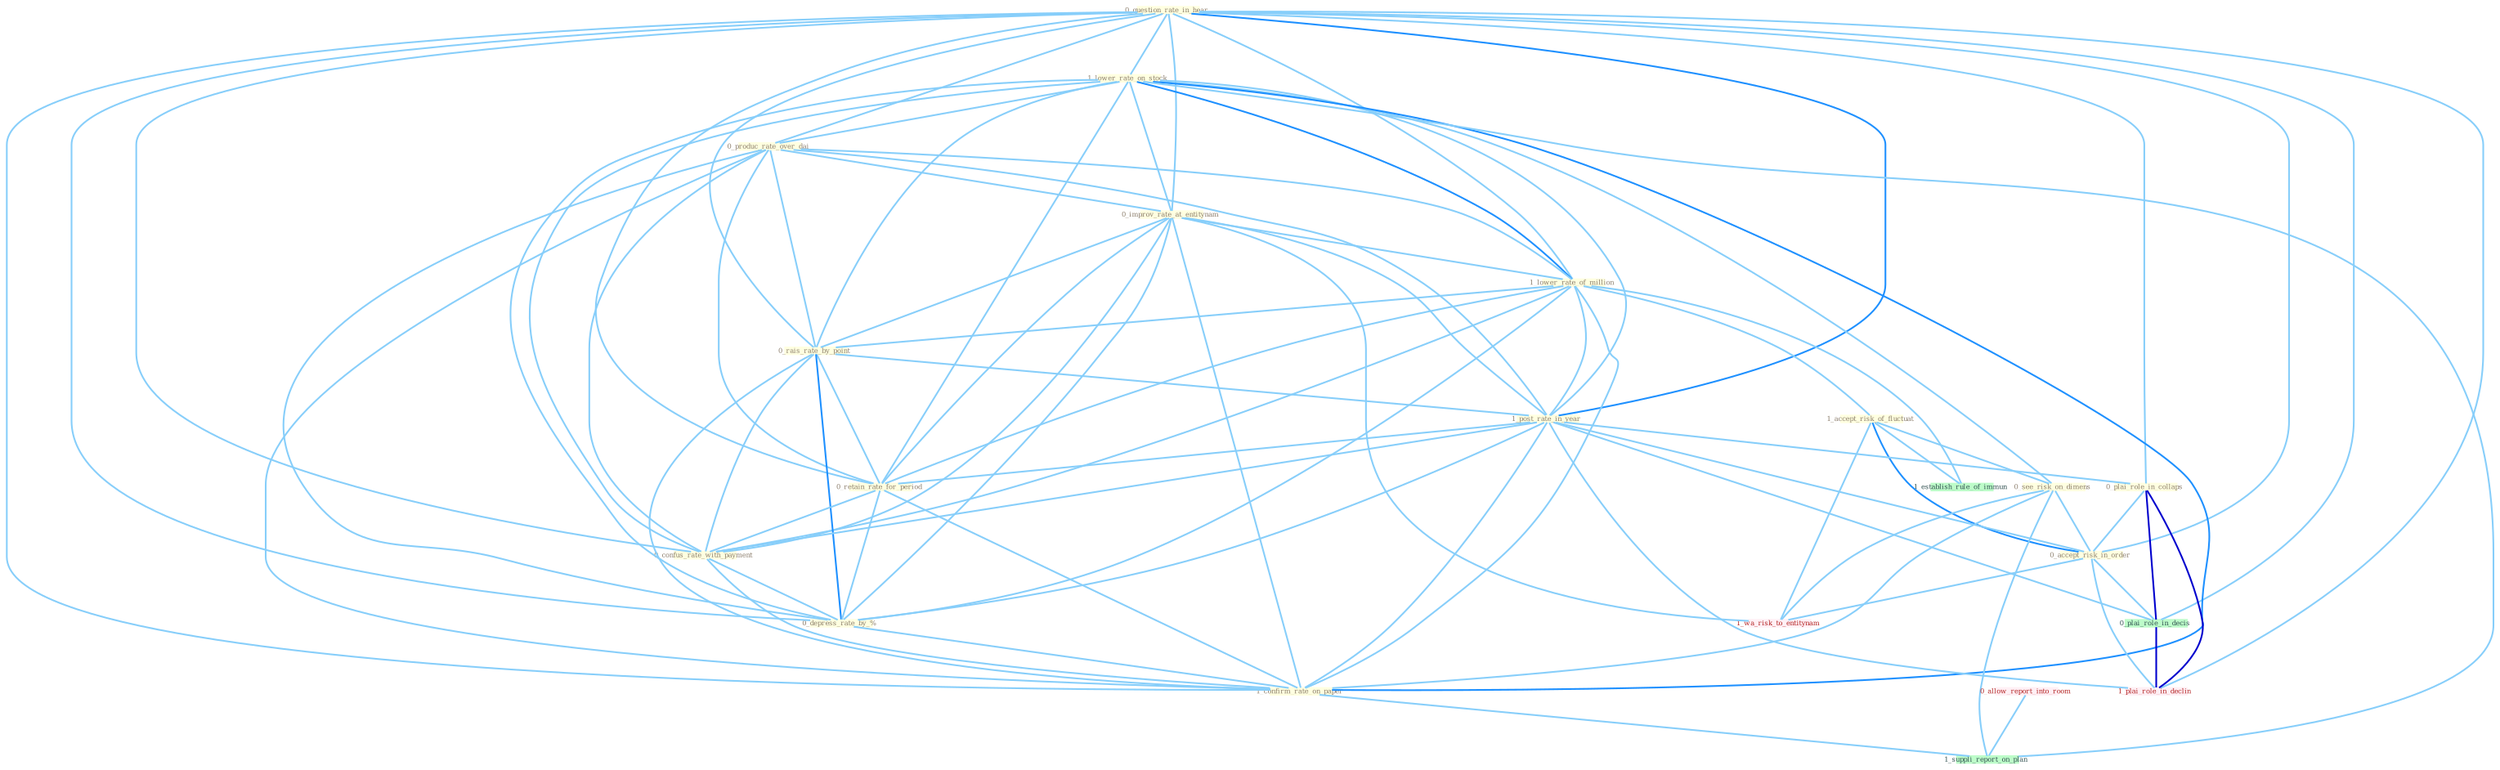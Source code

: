 Graph G{ 
    node
    [shape=polygon,style=filled,width=.5,height=.06,color="#BDFCC9",fixedsize=true,fontsize=4,
    fontcolor="#2f4f4f"];
    {node
    [color="#ffffe0", fontcolor="#8b7d6b"] "0_question_rate_in_hear " "1_lower_rate_on_stock " "0_produc_rate_over_dai " "0_improv_rate_at_entitynam " "1_lower_rate_of_million " "1_accept_risk_of_fluctuat " "0_rais_rate_by_point " "1_post_rate_in_year " "0_retain_rate_for_period " "0_confus_rate_with_payment " "0_plai_role_in_collaps " "0_see_risk_on_dimens " "0_depress_rate_by_% " "0_accept_risk_in_order " "1_confirm_rate_on_paper "}
{node [color="#fff0f5", fontcolor="#b22222"] "1_wa_risk_to_entitynam " "1_plai_role_in_declin " "0_allow_report_into_room "}
edge [color="#B0E2FF"];

	"0_question_rate_in_hear " -- "1_lower_rate_on_stock " [w="1", color="#87cefa" ];
	"0_question_rate_in_hear " -- "0_produc_rate_over_dai " [w="1", color="#87cefa" ];
	"0_question_rate_in_hear " -- "0_improv_rate_at_entitynam " [w="1", color="#87cefa" ];
	"0_question_rate_in_hear " -- "1_lower_rate_of_million " [w="1", color="#87cefa" ];
	"0_question_rate_in_hear " -- "0_rais_rate_by_point " [w="1", color="#87cefa" ];
	"0_question_rate_in_hear " -- "1_post_rate_in_year " [w="2", color="#1e90ff" , len=0.8];
	"0_question_rate_in_hear " -- "0_retain_rate_for_period " [w="1", color="#87cefa" ];
	"0_question_rate_in_hear " -- "0_confus_rate_with_payment " [w="1", color="#87cefa" ];
	"0_question_rate_in_hear " -- "0_plai_role_in_collaps " [w="1", color="#87cefa" ];
	"0_question_rate_in_hear " -- "0_depress_rate_by_% " [w="1", color="#87cefa" ];
	"0_question_rate_in_hear " -- "0_accept_risk_in_order " [w="1", color="#87cefa" ];
	"0_question_rate_in_hear " -- "1_confirm_rate_on_paper " [w="1", color="#87cefa" ];
	"0_question_rate_in_hear " -- "0_plai_role_in_decis " [w="1", color="#87cefa" ];
	"0_question_rate_in_hear " -- "1_plai_role_in_declin " [w="1", color="#87cefa" ];
	"1_lower_rate_on_stock " -- "0_produc_rate_over_dai " [w="1", color="#87cefa" ];
	"1_lower_rate_on_stock " -- "0_improv_rate_at_entitynam " [w="1", color="#87cefa" ];
	"1_lower_rate_on_stock " -- "1_lower_rate_of_million " [w="2", color="#1e90ff" , len=0.8];
	"1_lower_rate_on_stock " -- "0_rais_rate_by_point " [w="1", color="#87cefa" ];
	"1_lower_rate_on_stock " -- "1_post_rate_in_year " [w="1", color="#87cefa" ];
	"1_lower_rate_on_stock " -- "0_retain_rate_for_period " [w="1", color="#87cefa" ];
	"1_lower_rate_on_stock " -- "0_confus_rate_with_payment " [w="1", color="#87cefa" ];
	"1_lower_rate_on_stock " -- "0_see_risk_on_dimens " [w="1", color="#87cefa" ];
	"1_lower_rate_on_stock " -- "0_depress_rate_by_% " [w="1", color="#87cefa" ];
	"1_lower_rate_on_stock " -- "1_confirm_rate_on_paper " [w="2", color="#1e90ff" , len=0.8];
	"1_lower_rate_on_stock " -- "1_suppli_report_on_plan " [w="1", color="#87cefa" ];
	"0_produc_rate_over_dai " -- "0_improv_rate_at_entitynam " [w="1", color="#87cefa" ];
	"0_produc_rate_over_dai " -- "1_lower_rate_of_million " [w="1", color="#87cefa" ];
	"0_produc_rate_over_dai " -- "0_rais_rate_by_point " [w="1", color="#87cefa" ];
	"0_produc_rate_over_dai " -- "1_post_rate_in_year " [w="1", color="#87cefa" ];
	"0_produc_rate_over_dai " -- "0_retain_rate_for_period " [w="1", color="#87cefa" ];
	"0_produc_rate_over_dai " -- "0_confus_rate_with_payment " [w="1", color="#87cefa" ];
	"0_produc_rate_over_dai " -- "0_depress_rate_by_% " [w="1", color="#87cefa" ];
	"0_produc_rate_over_dai " -- "1_confirm_rate_on_paper " [w="1", color="#87cefa" ];
	"0_improv_rate_at_entitynam " -- "1_lower_rate_of_million " [w="1", color="#87cefa" ];
	"0_improv_rate_at_entitynam " -- "0_rais_rate_by_point " [w="1", color="#87cefa" ];
	"0_improv_rate_at_entitynam " -- "1_post_rate_in_year " [w="1", color="#87cefa" ];
	"0_improv_rate_at_entitynam " -- "0_retain_rate_for_period " [w="1", color="#87cefa" ];
	"0_improv_rate_at_entitynam " -- "0_confus_rate_with_payment " [w="1", color="#87cefa" ];
	"0_improv_rate_at_entitynam " -- "0_depress_rate_by_% " [w="1", color="#87cefa" ];
	"0_improv_rate_at_entitynam " -- "1_confirm_rate_on_paper " [w="1", color="#87cefa" ];
	"0_improv_rate_at_entitynam " -- "1_wa_risk_to_entitynam " [w="1", color="#87cefa" ];
	"1_lower_rate_of_million " -- "1_accept_risk_of_fluctuat " [w="1", color="#87cefa" ];
	"1_lower_rate_of_million " -- "0_rais_rate_by_point " [w="1", color="#87cefa" ];
	"1_lower_rate_of_million " -- "1_post_rate_in_year " [w="1", color="#87cefa" ];
	"1_lower_rate_of_million " -- "0_retain_rate_for_period " [w="1", color="#87cefa" ];
	"1_lower_rate_of_million " -- "0_confus_rate_with_payment " [w="1", color="#87cefa" ];
	"1_lower_rate_of_million " -- "0_depress_rate_by_% " [w="1", color="#87cefa" ];
	"1_lower_rate_of_million " -- "1_confirm_rate_on_paper " [w="1", color="#87cefa" ];
	"1_lower_rate_of_million " -- "1_establish_rule_of_immun " [w="1", color="#87cefa" ];
	"1_accept_risk_of_fluctuat " -- "0_see_risk_on_dimens " [w="1", color="#87cefa" ];
	"1_accept_risk_of_fluctuat " -- "0_accept_risk_in_order " [w="2", color="#1e90ff" , len=0.8];
	"1_accept_risk_of_fluctuat " -- "1_wa_risk_to_entitynam " [w="1", color="#87cefa" ];
	"1_accept_risk_of_fluctuat " -- "1_establish_rule_of_immun " [w="1", color="#87cefa" ];
	"0_rais_rate_by_point " -- "1_post_rate_in_year " [w="1", color="#87cefa" ];
	"0_rais_rate_by_point " -- "0_retain_rate_for_period " [w="1", color="#87cefa" ];
	"0_rais_rate_by_point " -- "0_confus_rate_with_payment " [w="1", color="#87cefa" ];
	"0_rais_rate_by_point " -- "0_depress_rate_by_% " [w="2", color="#1e90ff" , len=0.8];
	"0_rais_rate_by_point " -- "1_confirm_rate_on_paper " [w="1", color="#87cefa" ];
	"1_post_rate_in_year " -- "0_retain_rate_for_period " [w="1", color="#87cefa" ];
	"1_post_rate_in_year " -- "0_confus_rate_with_payment " [w="1", color="#87cefa" ];
	"1_post_rate_in_year " -- "0_plai_role_in_collaps " [w="1", color="#87cefa" ];
	"1_post_rate_in_year " -- "0_depress_rate_by_% " [w="1", color="#87cefa" ];
	"1_post_rate_in_year " -- "0_accept_risk_in_order " [w="1", color="#87cefa" ];
	"1_post_rate_in_year " -- "1_confirm_rate_on_paper " [w="1", color="#87cefa" ];
	"1_post_rate_in_year " -- "0_plai_role_in_decis " [w="1", color="#87cefa" ];
	"1_post_rate_in_year " -- "1_plai_role_in_declin " [w="1", color="#87cefa" ];
	"0_retain_rate_for_period " -- "0_confus_rate_with_payment " [w="1", color="#87cefa" ];
	"0_retain_rate_for_period " -- "0_depress_rate_by_% " [w="1", color="#87cefa" ];
	"0_retain_rate_for_period " -- "1_confirm_rate_on_paper " [w="1", color="#87cefa" ];
	"0_confus_rate_with_payment " -- "0_depress_rate_by_% " [w="1", color="#87cefa" ];
	"0_confus_rate_with_payment " -- "1_confirm_rate_on_paper " [w="1", color="#87cefa" ];
	"0_plai_role_in_collaps " -- "0_accept_risk_in_order " [w="1", color="#87cefa" ];
	"0_plai_role_in_collaps " -- "0_plai_role_in_decis " [w="3", color="#0000cd" , len=0.6];
	"0_plai_role_in_collaps " -- "1_plai_role_in_declin " [w="3", color="#0000cd" , len=0.6];
	"0_see_risk_on_dimens " -- "0_accept_risk_in_order " [w="1", color="#87cefa" ];
	"0_see_risk_on_dimens " -- "1_confirm_rate_on_paper " [w="1", color="#87cefa" ];
	"0_see_risk_on_dimens " -- "1_wa_risk_to_entitynam " [w="1", color="#87cefa" ];
	"0_see_risk_on_dimens " -- "1_suppli_report_on_plan " [w="1", color="#87cefa" ];
	"0_depress_rate_by_% " -- "1_confirm_rate_on_paper " [w="1", color="#87cefa" ];
	"0_accept_risk_in_order " -- "1_wa_risk_to_entitynam " [w="1", color="#87cefa" ];
	"0_accept_risk_in_order " -- "0_plai_role_in_decis " [w="1", color="#87cefa" ];
	"0_accept_risk_in_order " -- "1_plai_role_in_declin " [w="1", color="#87cefa" ];
	"1_confirm_rate_on_paper " -- "1_suppli_report_on_plan " [w="1", color="#87cefa" ];
	"0_plai_role_in_decis " -- "1_plai_role_in_declin " [w="3", color="#0000cd" , len=0.6];
	"0_allow_report_into_room " -- "1_suppli_report_on_plan " [w="1", color="#87cefa" ];
}